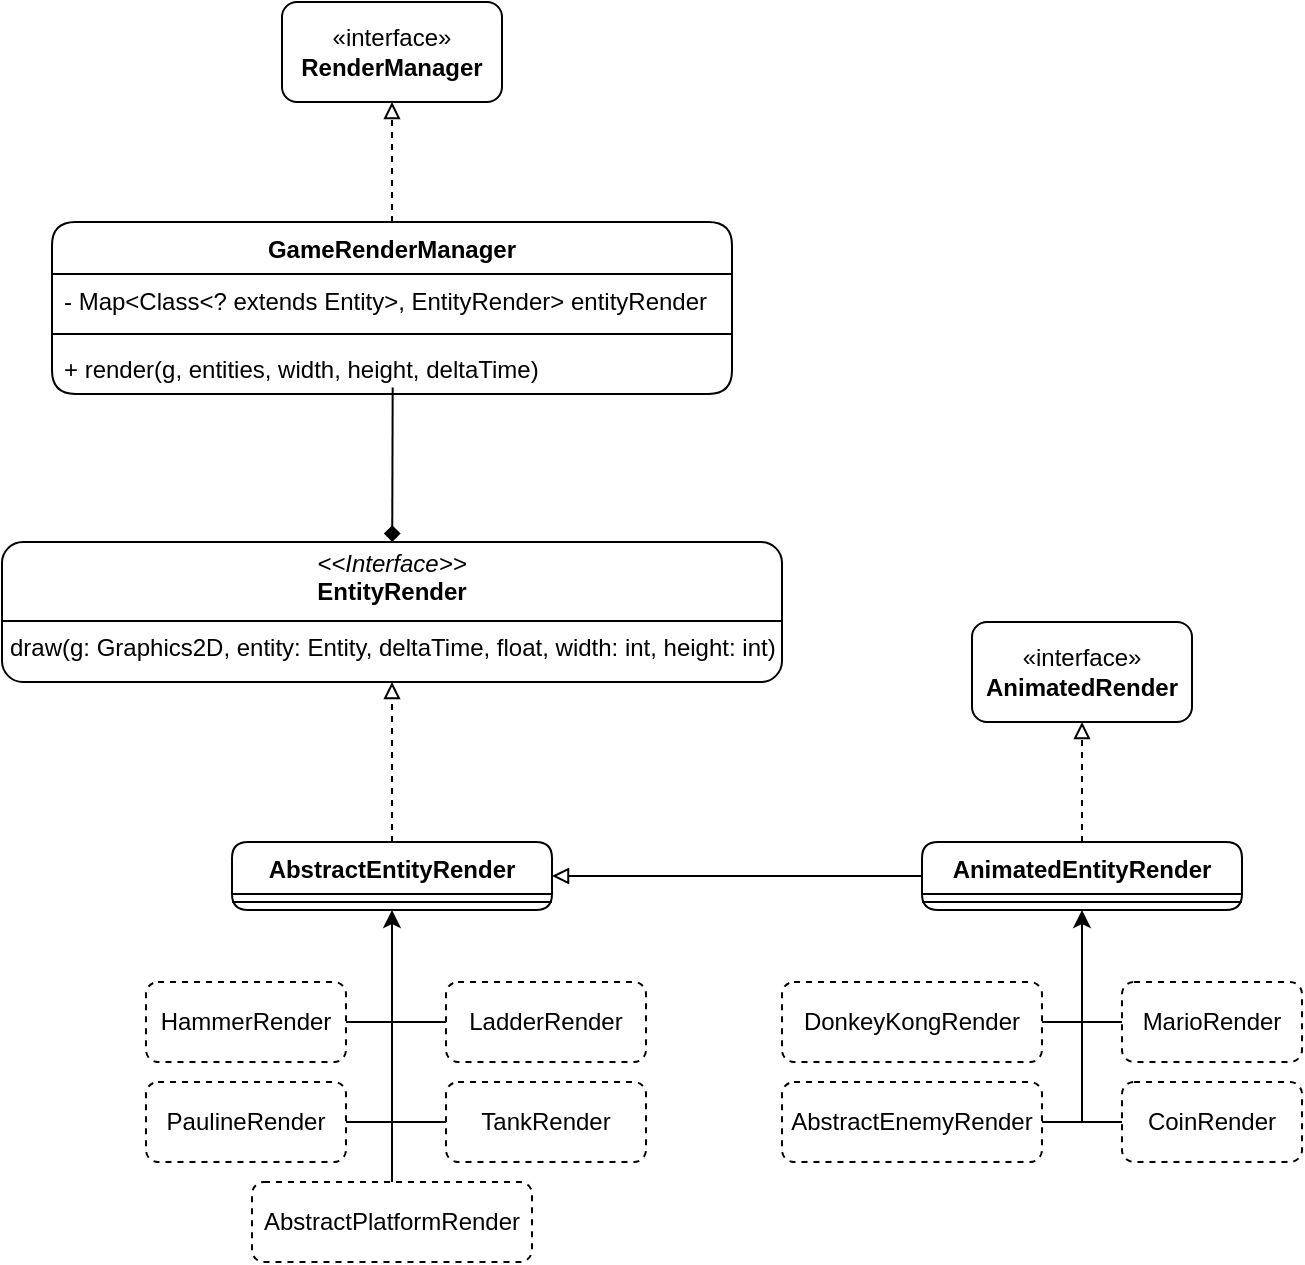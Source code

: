 <mxfile version="28.0.4">
  <diagram name="Pagina-1" id="4SxGcodRju3OE-YcotA6">
    <mxGraphModel dx="985" dy="543" grid="1" gridSize="10" guides="1" tooltips="1" connect="1" arrows="1" fold="1" page="1" pageScale="1" pageWidth="827" pageHeight="1169" math="0" shadow="0">
      <root>
        <mxCell id="0" />
        <mxCell id="1" parent="0" />
        <mxCell id="jSuncSNKbIkwN-Kj3OkV-5" value="GameRenderManager&lt;div&gt;&lt;br&gt;&lt;/div&gt;" style="swimlane;fontStyle=1;align=center;verticalAlign=top;childLayout=stackLayout;horizontal=1;startSize=26;horizontalStack=0;resizeParent=1;resizeParentMax=0;resizeLast=0;collapsible=1;marginBottom=0;whiteSpace=wrap;html=1;rounded=1;" vertex="1" parent="1">
          <mxGeometry x="63" y="180" width="340" height="86" as="geometry" />
        </mxCell>
        <mxCell id="jSuncSNKbIkwN-Kj3OkV-6" value="- Map&amp;lt;Class&amp;lt;? extends Entity&amp;gt;, EntityRender&amp;gt; entityRender" style="text;strokeColor=none;fillColor=none;align=left;verticalAlign=top;spacingLeft=4;spacingRight=4;overflow=hidden;rotatable=0;points=[[0,0.5],[1,0.5]];portConstraint=eastwest;whiteSpace=wrap;html=1;" vertex="1" parent="jSuncSNKbIkwN-Kj3OkV-5">
          <mxGeometry y="26" width="340" height="26" as="geometry" />
        </mxCell>
        <mxCell id="jSuncSNKbIkwN-Kj3OkV-7" value="" style="line;strokeWidth=1;fillColor=none;align=left;verticalAlign=middle;spacingTop=-1;spacingLeft=3;spacingRight=3;rotatable=0;labelPosition=right;points=[];portConstraint=eastwest;strokeColor=inherit;" vertex="1" parent="jSuncSNKbIkwN-Kj3OkV-5">
          <mxGeometry y="52" width="340" height="8" as="geometry" />
        </mxCell>
        <mxCell id="jSuncSNKbIkwN-Kj3OkV-8" value="+ render(g, entities, width, height, deltaTime)&lt;div&gt;&lt;br&gt;&lt;/div&gt;" style="text;strokeColor=none;fillColor=none;align=left;verticalAlign=top;spacingLeft=4;spacingRight=4;overflow=hidden;rotatable=0;points=[[0,0.5],[1,0.5]];portConstraint=eastwest;whiteSpace=wrap;html=1;" vertex="1" parent="jSuncSNKbIkwN-Kj3OkV-5">
          <mxGeometry y="60" width="340" height="26" as="geometry" />
        </mxCell>
        <mxCell id="jSuncSNKbIkwN-Kj3OkV-10" value="&lt;p style=&quot;margin:0px;margin-top:4px;text-align:center;&quot;&gt;&lt;i&gt;&amp;lt;&amp;lt;Interface&amp;gt;&amp;gt;&lt;/i&gt;&lt;br&gt;&lt;b&gt;EntityRender&lt;/b&gt;&lt;/p&gt;&lt;hr size=&quot;1&quot; style=&quot;border-style:solid;&quot;&gt;&lt;p style=&quot;margin:0px;margin-left:4px;&quot;&gt;&lt;span style=&quot;background-color: transparent; color: light-dark(rgb(0, 0, 0), rgb(255, 255, 255));&quot;&gt;draw(g: Graphics2D, entity: Entity, deltaTime, float, width: int, height: int)&lt;/span&gt;&lt;/p&gt;" style="verticalAlign=top;align=left;overflow=fill;html=1;whiteSpace=wrap;rounded=1;" vertex="1" parent="1">
          <mxGeometry x="38" y="340" width="390" height="70" as="geometry" />
        </mxCell>
        <mxCell id="jSuncSNKbIkwN-Kj3OkV-11" value="AbstractEntityRender&lt;div&gt;&lt;br&gt;&lt;/div&gt;" style="swimlane;fontStyle=1;align=center;verticalAlign=top;childLayout=stackLayout;horizontal=1;startSize=26;horizontalStack=0;resizeParent=1;resizeParentMax=0;resizeLast=0;collapsible=1;marginBottom=0;whiteSpace=wrap;html=1;rounded=1;" vertex="1" parent="1">
          <mxGeometry x="153" y="490" width="160" height="34" as="geometry" />
        </mxCell>
        <mxCell id="jSuncSNKbIkwN-Kj3OkV-13" value="" style="line;strokeWidth=1;fillColor=none;align=left;verticalAlign=middle;spacingTop=-1;spacingLeft=3;spacingRight=3;rotatable=0;labelPosition=right;points=[];portConstraint=eastwest;strokeColor=inherit;" vertex="1" parent="jSuncSNKbIkwN-Kj3OkV-11">
          <mxGeometry y="26" width="160" height="8" as="geometry" />
        </mxCell>
        <mxCell id="jSuncSNKbIkwN-Kj3OkV-15" value="«interface»&lt;br&gt;&lt;b&gt;AnimatedRender&lt;/b&gt;" style="html=1;whiteSpace=wrap;rounded=1;" vertex="1" parent="1">
          <mxGeometry x="523" y="380" width="110" height="50" as="geometry" />
        </mxCell>
        <mxCell id="jSuncSNKbIkwN-Kj3OkV-16" value="AnimatedEntityRender&lt;div&gt;&lt;br&gt;&lt;/div&gt;" style="swimlane;fontStyle=1;align=center;verticalAlign=top;childLayout=stackLayout;horizontal=1;startSize=26;horizontalStack=0;resizeParent=1;resizeParentMax=0;resizeLast=0;collapsible=1;marginBottom=0;whiteSpace=wrap;html=1;rounded=1;" vertex="1" parent="1">
          <mxGeometry x="498" y="490" width="160" height="34" as="geometry" />
        </mxCell>
        <mxCell id="jSuncSNKbIkwN-Kj3OkV-18" value="" style="line;strokeWidth=1;fillColor=none;align=left;verticalAlign=middle;spacingTop=-1;spacingLeft=3;spacingRight=3;rotatable=0;labelPosition=right;points=[];portConstraint=eastwest;strokeColor=inherit;" vertex="1" parent="jSuncSNKbIkwN-Kj3OkV-16">
          <mxGeometry y="26" width="160" height="8" as="geometry" />
        </mxCell>
        <mxCell id="jSuncSNKbIkwN-Kj3OkV-21" value="" style="endArrow=diamond;html=1;rounded=0;exitX=0.501;exitY=0.877;exitDx=0;exitDy=0;exitPerimeter=0;endFill=1;" edge="1" parent="1" source="jSuncSNKbIkwN-Kj3OkV-8" target="jSuncSNKbIkwN-Kj3OkV-10">
          <mxGeometry width="50" height="50" relative="1" as="geometry">
            <mxPoint x="379" y="450" as="sourcePoint" />
            <mxPoint x="359" y="340" as="targetPoint" />
          </mxGeometry>
        </mxCell>
        <mxCell id="jSuncSNKbIkwN-Kj3OkV-22" value="" style="endArrow=block;html=1;rounded=0;endFill=0;dashed=1;entryX=0.5;entryY=1;entryDx=0;entryDy=0;exitX=0.5;exitY=0;exitDx=0;exitDy=0;" edge="1" parent="1" source="jSuncSNKbIkwN-Kj3OkV-11" target="jSuncSNKbIkwN-Kj3OkV-10">
          <mxGeometry width="50" height="50" relative="1" as="geometry">
            <mxPoint x="359" y="498" as="sourcePoint" />
            <mxPoint x="359" y="410" as="targetPoint" />
            <Array as="points" />
          </mxGeometry>
        </mxCell>
        <mxCell id="jSuncSNKbIkwN-Kj3OkV-23" value="" style="endArrow=block;html=1;rounded=0;exitX=0;exitY=0.5;exitDx=0;exitDy=0;entryX=1;entryY=0.5;entryDx=0;entryDy=0;endFill=0;" edge="1" parent="1" source="jSuncSNKbIkwN-Kj3OkV-16" target="jSuncSNKbIkwN-Kj3OkV-11">
          <mxGeometry width="50" height="50" relative="1" as="geometry">
            <mxPoint x="379" y="450" as="sourcePoint" />
            <mxPoint x="429" y="400" as="targetPoint" />
          </mxGeometry>
        </mxCell>
        <mxCell id="jSuncSNKbIkwN-Kj3OkV-25" value="" style="endArrow=block;html=1;rounded=0;exitX=0.5;exitY=0;exitDx=0;exitDy=0;endFill=0;entryX=0.5;entryY=1;entryDx=0;entryDy=0;dashed=1;" edge="1" parent="1" source="jSuncSNKbIkwN-Kj3OkV-16" target="jSuncSNKbIkwN-Kj3OkV-15">
          <mxGeometry width="50" height="50" relative="1" as="geometry">
            <mxPoint x="288" y="450" as="sourcePoint" />
            <mxPoint x="558" y="460" as="targetPoint" />
          </mxGeometry>
        </mxCell>
        <mxCell id="jSuncSNKbIkwN-Kj3OkV-26" value="«interface»&lt;br&gt;&lt;b&gt;RenderManager&lt;/b&gt;" style="html=1;whiteSpace=wrap;rounded=1;" vertex="1" parent="1">
          <mxGeometry x="178" y="70" width="110" height="50" as="geometry" />
        </mxCell>
        <mxCell id="jSuncSNKbIkwN-Kj3OkV-27" value="" style="endArrow=block;html=1;rounded=0;dashed=1;endFill=0;exitX=0.5;exitY=0;exitDx=0;exitDy=0;entryX=0.5;entryY=1;entryDx=0;entryDy=0;" edge="1" parent="1" source="jSuncSNKbIkwN-Kj3OkV-5" target="jSuncSNKbIkwN-Kj3OkV-26">
          <mxGeometry width="50" height="50" relative="1" as="geometry">
            <mxPoint x="529" y="223" as="sourcePoint" />
            <mxPoint x="619" y="220" as="targetPoint" />
          </mxGeometry>
        </mxCell>
        <mxCell id="jSuncSNKbIkwN-Kj3OkV-28" value="PaulineRender" style="html=1;whiteSpace=wrap;dashed=1;rounded=1;" vertex="1" parent="1">
          <mxGeometry x="110" y="610" width="100" height="40" as="geometry" />
        </mxCell>
        <mxCell id="jSuncSNKbIkwN-Kj3OkV-29" value="HammerRender" style="html=1;whiteSpace=wrap;dashed=1;rounded=1;" vertex="1" parent="1">
          <mxGeometry x="110" y="560" width="100" height="40" as="geometry" />
        </mxCell>
        <mxCell id="jSuncSNKbIkwN-Kj3OkV-30" value="LadderRender" style="html=1;whiteSpace=wrap;rounded=1;dashed=1;" vertex="1" parent="1">
          <mxGeometry x="260" y="560" width="100" height="40" as="geometry" />
        </mxCell>
        <mxCell id="jSuncSNKbIkwN-Kj3OkV-31" value="AbstractPlatformRender" style="html=1;whiteSpace=wrap;dashed=1;rounded=1;" vertex="1" parent="1">
          <mxGeometry x="163" y="660" width="140" height="40" as="geometry" />
        </mxCell>
        <mxCell id="jSuncSNKbIkwN-Kj3OkV-32" value="DonkeyKongRender" style="html=1;whiteSpace=wrap;dashed=1;rounded=1;" vertex="1" parent="1">
          <mxGeometry x="428" y="560" width="130" height="40" as="geometry" />
        </mxCell>
        <mxCell id="jSuncSNKbIkwN-Kj3OkV-33" value="MarioRender" style="html=1;whiteSpace=wrap;dashed=1;rounded=1;" vertex="1" parent="1">
          <mxGeometry x="598" y="560" width="90" height="40" as="geometry" />
        </mxCell>
        <mxCell id="jSuncSNKbIkwN-Kj3OkV-34" value="CoinRender" style="html=1;whiteSpace=wrap;rounded=1;dashed=1;" vertex="1" parent="1">
          <mxGeometry x="598" y="610" width="90" height="40" as="geometry" />
        </mxCell>
        <mxCell id="jSuncSNKbIkwN-Kj3OkV-35" value="AbstractEnemyRender" style="html=1;whiteSpace=wrap;dashed=1;rounded=1;" vertex="1" parent="1">
          <mxGeometry x="428" y="610" width="130" height="40" as="geometry" />
        </mxCell>
        <mxCell id="jSuncSNKbIkwN-Kj3OkV-38" value="TankRender" style="html=1;whiteSpace=wrap;dashed=1;rounded=1;" vertex="1" parent="1">
          <mxGeometry x="260" y="610" width="100" height="40" as="geometry" />
        </mxCell>
        <mxCell id="jSuncSNKbIkwN-Kj3OkV-43" value="" style="endArrow=classic;html=1;rounded=0;exitX=0.5;exitY=0;exitDx=0;exitDy=0;entryX=0.5;entryY=1;entryDx=0;entryDy=0;" edge="1" parent="1" source="jSuncSNKbIkwN-Kj3OkV-31" target="jSuncSNKbIkwN-Kj3OkV-11">
          <mxGeometry width="50" height="50" relative="1" as="geometry">
            <mxPoint x="459" y="480" as="sourcePoint" />
            <mxPoint x="509" y="430" as="targetPoint" />
          </mxGeometry>
        </mxCell>
        <mxCell id="jSuncSNKbIkwN-Kj3OkV-44" value="" style="endArrow=none;html=1;rounded=0;exitX=1;exitY=0.5;exitDx=0;exitDy=0;entryX=0;entryY=0.5;entryDx=0;entryDy=0;" edge="1" parent="1" source="jSuncSNKbIkwN-Kj3OkV-29" target="jSuncSNKbIkwN-Kj3OkV-30">
          <mxGeometry width="50" height="50" relative="1" as="geometry">
            <mxPoint x="459" y="480" as="sourcePoint" />
            <mxPoint x="509" y="430" as="targetPoint" />
          </mxGeometry>
        </mxCell>
        <mxCell id="jSuncSNKbIkwN-Kj3OkV-45" value="" style="endArrow=none;html=1;rounded=0;exitX=1;exitY=0.5;exitDx=0;exitDy=0;entryX=0;entryY=0.5;entryDx=0;entryDy=0;" edge="1" parent="1" source="jSuncSNKbIkwN-Kj3OkV-28" target="jSuncSNKbIkwN-Kj3OkV-38">
          <mxGeometry width="50" height="50" relative="1" as="geometry">
            <mxPoint x="459" y="480" as="sourcePoint" />
            <mxPoint x="509" y="430" as="targetPoint" />
          </mxGeometry>
        </mxCell>
        <mxCell id="jSuncSNKbIkwN-Kj3OkV-46" value="" style="endArrow=none;html=1;rounded=0;exitX=1;exitY=0.5;exitDx=0;exitDy=0;entryX=0;entryY=0.5;entryDx=0;entryDy=0;" edge="1" parent="1" source="jSuncSNKbIkwN-Kj3OkV-32" target="jSuncSNKbIkwN-Kj3OkV-33">
          <mxGeometry width="50" height="50" relative="1" as="geometry">
            <mxPoint x="368" y="490" as="sourcePoint" />
            <mxPoint x="418" y="440" as="targetPoint" />
          </mxGeometry>
        </mxCell>
        <mxCell id="jSuncSNKbIkwN-Kj3OkV-47" value="" style="endArrow=none;html=1;rounded=0;exitX=1;exitY=0.5;exitDx=0;exitDy=0;entryX=0;entryY=0.5;entryDx=0;entryDy=0;" edge="1" parent="1" source="jSuncSNKbIkwN-Kj3OkV-35" target="jSuncSNKbIkwN-Kj3OkV-34">
          <mxGeometry width="50" height="50" relative="1" as="geometry">
            <mxPoint x="368" y="490" as="sourcePoint" />
            <mxPoint x="418" y="440" as="targetPoint" />
          </mxGeometry>
        </mxCell>
        <mxCell id="jSuncSNKbIkwN-Kj3OkV-48" value="" style="endArrow=classic;html=1;rounded=0;entryX=0.5;entryY=1;entryDx=0;entryDy=0;" edge="1" parent="1" target="jSuncSNKbIkwN-Kj3OkV-16">
          <mxGeometry width="50" height="50" relative="1" as="geometry">
            <mxPoint x="578" y="630" as="sourcePoint" />
            <mxPoint x="418" y="440" as="targetPoint" />
          </mxGeometry>
        </mxCell>
      </root>
    </mxGraphModel>
  </diagram>
</mxfile>
